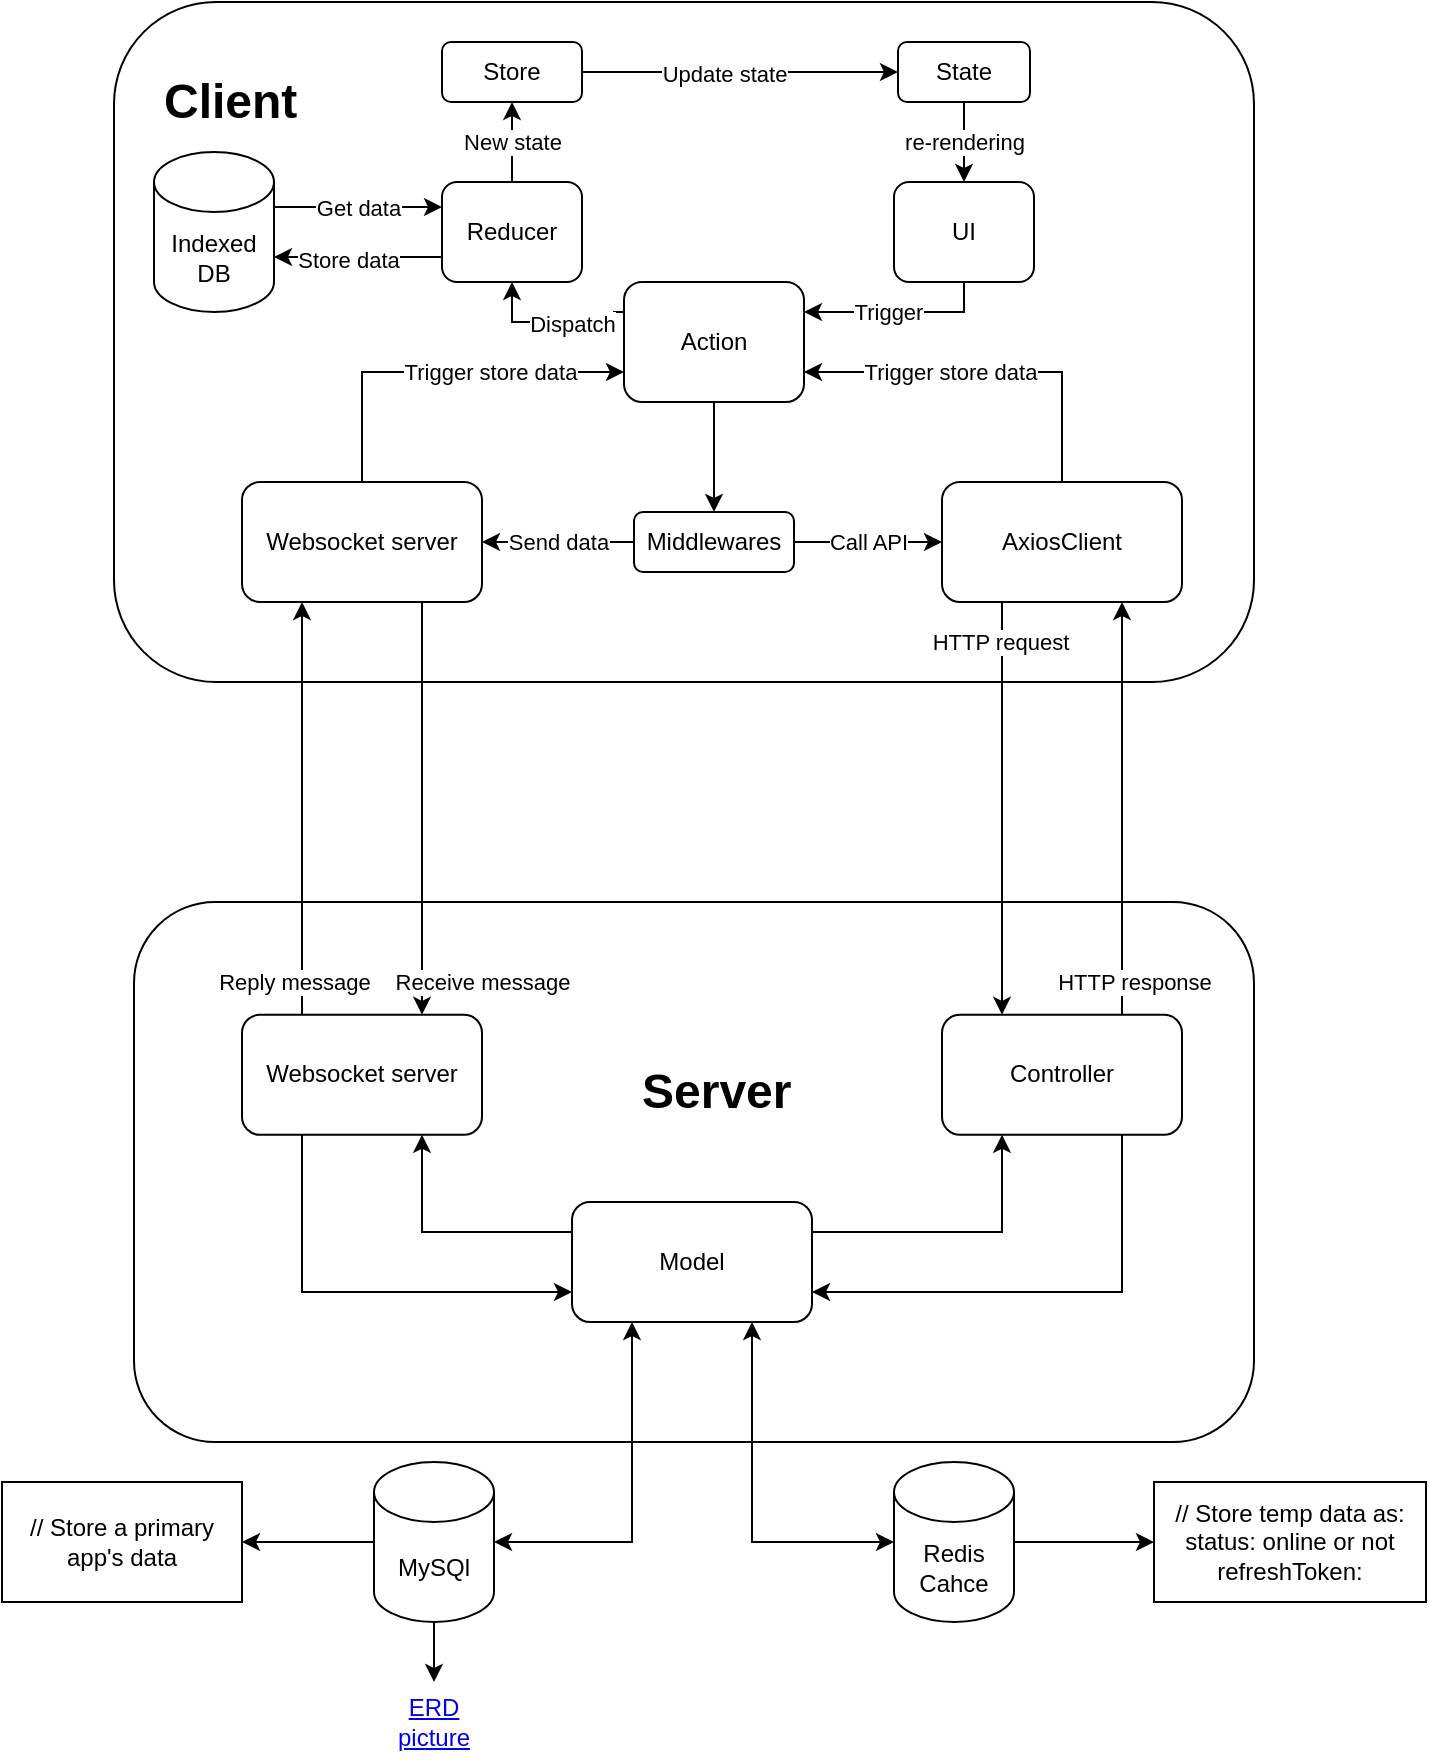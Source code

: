 <mxfile version="20.5.3" type="device"><diagram id="a7nS-2-eTZw8AXvaWi5-" name="Page-1"><mxGraphModel dx="1422" dy="786" grid="1" gridSize="10" guides="1" tooltips="1" connect="1" arrows="1" fold="1" page="1" pageScale="1" pageWidth="827" pageHeight="1169" math="0" shadow="0"><root><mxCell id="0"/><mxCell id="1" parent="0"/><mxCell id="SKkQ7MJS3iIB24NeySgK-60" value="" style="rounded=1;whiteSpace=wrap;html=1;fillColor=none;" vertex="1" parent="1"><mxGeometry x="110" y="60" width="570" height="340" as="geometry"/></mxCell><mxCell id="SKkQ7MJS3iIB24NeySgK-59" value="" style="rounded=1;whiteSpace=wrap;html=1;fillColor=none;" vertex="1" parent="1"><mxGeometry x="120" y="510" width="560" height="270" as="geometry"/></mxCell><mxCell id="jw04TF_Y39lqMl5QUkGy-3" value="MySQl" style="shape=cylinder3;whiteSpace=wrap;html=1;boundedLbl=1;backgroundOutline=1;size=15;" parent="1" vertex="1"><mxGeometry x="240" y="790" width="60" height="80" as="geometry"/></mxCell><mxCell id="jw04TF_Y39lqMl5QUkGy-4" value="Redis&lt;br&gt;Cahce" style="shape=cylinder3;whiteSpace=wrap;html=1;boundedLbl=1;backgroundOutline=1;size=15;" parent="1" vertex="1"><mxGeometry x="500" y="790" width="60" height="80" as="geometry"/></mxCell><mxCell id="jw04TF_Y39lqMl5QUkGy-9" value="// Store temp data as:&lt;br&gt;status: online or not&lt;br&gt;refreshToken:" style="rounded=0;whiteSpace=wrap;html=1;" parent="1" vertex="1"><mxGeometry x="630" y="800" width="136" height="60" as="geometry"/></mxCell><mxCell id="jw04TF_Y39lqMl5QUkGy-10" value="" style="endArrow=classic;html=1;rounded=0;entryX=0;entryY=0.5;entryDx=0;entryDy=0;exitX=1;exitY=0.5;exitDx=0;exitDy=0;exitPerimeter=0;" parent="1" source="jw04TF_Y39lqMl5QUkGy-4" target="jw04TF_Y39lqMl5QUkGy-9" edge="1"><mxGeometry width="50" height="50" relative="1" as="geometry"><mxPoint x="570" y="741.4" as="sourcePoint"/><mxPoint x="440" y="561.4" as="targetPoint"/></mxGeometry></mxCell><mxCell id="jw04TF_Y39lqMl5QUkGy-11" value="// Store a primary app's data" style="rounded=0;whiteSpace=wrap;html=1;" parent="1" vertex="1"><mxGeometry x="54" y="800" width="120" height="60" as="geometry"/></mxCell><mxCell id="jw04TF_Y39lqMl5QUkGy-12" value="" style="endArrow=classic;html=1;rounded=0;exitX=0;exitY=0.5;exitDx=0;exitDy=0;exitPerimeter=0;entryX=1;entryY=0.5;entryDx=0;entryDy=0;" parent="1" source="jw04TF_Y39lqMl5QUkGy-3" target="jw04TF_Y39lqMl5QUkGy-11" edge="1"><mxGeometry width="50" height="50" relative="1" as="geometry"><mxPoint x="390" y="611.4" as="sourcePoint"/><mxPoint x="440" y="561.4" as="targetPoint"/></mxGeometry></mxCell><mxCell id="jw04TF_Y39lqMl5QUkGy-14" value="" style="endArrow=classic;html=1;rounded=0;exitX=0.5;exitY=1;exitDx=0;exitDy=0;exitPerimeter=0;entryX=0.5;entryY=0;entryDx=0;entryDy=0;" parent="1" source="jw04TF_Y39lqMl5QUkGy-3" target="jw04TF_Y39lqMl5QUkGy-17" edge="1"><mxGeometry width="50" height="50" relative="1" as="geometry"><mxPoint x="390" y="811.4" as="sourcePoint"/><mxPoint x="320" y="841.4" as="targetPoint"/></mxGeometry></mxCell><UserObject label="ERD picture&lt;br&gt;" link="https://github.com/Caophuoclong/chatapp/blob/master/Screenshot from 2022-10-15 14-58-32.png" id="jw04TF_Y39lqMl5QUkGy-17"><mxCell style="text;html=1;strokeColor=none;fillColor=none;whiteSpace=wrap;align=center;verticalAlign=middle;fontColor=#0000EE;fontStyle=4;" parent="1" vertex="1"><mxGeometry x="240" y="900" width="60" height="40" as="geometry"/></mxCell></UserObject><mxCell id="jw04TF_Y39lqMl5QUkGy-20" value="&lt;h1&gt;Client&lt;/h1&gt;" style="text;html=1;strokeColor=none;fillColor=none;spacing=5;spacingTop=-20;whiteSpace=wrap;overflow=hidden;rounded=0;" parent="1" vertex="1"><mxGeometry x="130" y="90" width="86" height="40" as="geometry"/></mxCell><mxCell id="jw04TF_Y39lqMl5QUkGy-23" value="AxiosClient" style="rounded=1;whiteSpace=wrap;html=1;" parent="1" vertex="1"><mxGeometry x="524" y="300" width="120" height="60" as="geometry"/></mxCell><mxCell id="jw04TF_Y39lqMl5QUkGy-30" value="Websocket server" style="rounded=1;whiteSpace=wrap;html=1;" parent="1" vertex="1"><mxGeometry x="174" y="300" width="120" height="60" as="geometry"/></mxCell><mxCell id="jw04TF_Y39lqMl5QUkGy-57" value="&lt;h1&gt;Server&lt;/h1&gt;" style="text;html=1;strokeColor=none;fillColor=none;spacing=5;spacingTop=-20;whiteSpace=wrap;overflow=hidden;rounded=0;" parent="1" vertex="1"><mxGeometry x="369" y="585" width="90" height="30" as="geometry"/></mxCell><mxCell id="jw04TF_Y39lqMl5QUkGy-58" value="Websocket server" style="rounded=1;whiteSpace=wrap;html=1;" parent="1" vertex="1"><mxGeometry x="174" y="566.4" width="120" height="60" as="geometry"/></mxCell><mxCell id="jw04TF_Y39lqMl5QUkGy-59" value="Controller" style="rounded=1;whiteSpace=wrap;html=1;" parent="1" vertex="1"><mxGeometry x="524" y="566.4" width="120" height="60" as="geometry"/></mxCell><mxCell id="jw04TF_Y39lqMl5QUkGy-60" value="Model" style="rounded=1;whiteSpace=wrap;html=1;" parent="1" vertex="1"><mxGeometry x="339" y="660" width="120" height="60" as="geometry"/></mxCell><mxCell id="Tt6aLEz6tih0em6r3VOs-1" value="" style="endArrow=classic;html=1;rounded=0;exitX=0.75;exitY=1;exitDx=0;exitDy=0;entryX=0.75;entryY=0;entryDx=0;entryDy=0;" parent="1" source="jw04TF_Y39lqMl5QUkGy-30" target="jw04TF_Y39lqMl5QUkGy-58" edge="1"><mxGeometry width="50" height="50" relative="1" as="geometry"><mxPoint x="390" y="330" as="sourcePoint"/><mxPoint x="440" y="280" as="targetPoint"/><Array as="points"/></mxGeometry></mxCell><mxCell id="Tt6aLEz6tih0em6r3VOs-17" value="Receive message" style="edgeLabel;html=1;align=center;verticalAlign=middle;resizable=0;points=[];" parent="Tt6aLEz6tih0em6r3VOs-1" vertex="1" connectable="0"><mxGeometry x="0.134" y="-1" relative="1" as="geometry"><mxPoint x="31" y="73" as="offset"/></mxGeometry></mxCell><mxCell id="Tt6aLEz6tih0em6r3VOs-2" value="" style="endArrow=classic;html=1;rounded=0;exitX=0.25;exitY=0;exitDx=0;exitDy=0;entryX=0.25;entryY=1;entryDx=0;entryDy=0;" parent="1" source="jw04TF_Y39lqMl5QUkGy-58" target="jw04TF_Y39lqMl5QUkGy-30" edge="1"><mxGeometry width="50" height="50" relative="1" as="geometry"><mxPoint x="390" y="330" as="sourcePoint"/><mxPoint x="440" y="280" as="targetPoint"/></mxGeometry></mxCell><mxCell id="Tt6aLEz6tih0em6r3VOs-16" value="Reply message" style="edgeLabel;html=1;align=center;verticalAlign=middle;resizable=0;points=[];" parent="Tt6aLEz6tih0em6r3VOs-2" vertex="1" connectable="0"><mxGeometry x="0.118" relative="1" as="geometry"><mxPoint x="-4" y="99" as="offset"/></mxGeometry></mxCell><mxCell id="Tt6aLEz6tih0em6r3VOs-3" value="" style="endArrow=classic;html=1;rounded=0;entryX=0.25;entryY=0;entryDx=0;entryDy=0;exitX=0.25;exitY=1;exitDx=0;exitDy=0;" parent="1" source="jw04TF_Y39lqMl5QUkGy-23" target="jw04TF_Y39lqMl5QUkGy-59" edge="1"><mxGeometry width="50" height="50" relative="1" as="geometry"><mxPoint x="390" y="330" as="sourcePoint"/><mxPoint x="440" y="280" as="targetPoint"/></mxGeometry></mxCell><mxCell id="Tt6aLEz6tih0em6r3VOs-18" value="HTTP request" style="edgeLabel;html=1;align=center;verticalAlign=middle;resizable=0;points=[];" parent="Tt6aLEz6tih0em6r3VOs-3" vertex="1" connectable="0"><mxGeometry x="0.21" y="-1" relative="1" as="geometry"><mxPoint y="-105" as="offset"/></mxGeometry></mxCell><mxCell id="Tt6aLEz6tih0em6r3VOs-4" value="" style="endArrow=classic;html=1;rounded=0;exitX=0.75;exitY=0;exitDx=0;exitDy=0;entryX=0.75;entryY=1;entryDx=0;entryDy=0;" parent="1" source="jw04TF_Y39lqMl5QUkGy-59" target="jw04TF_Y39lqMl5QUkGy-23" edge="1"><mxGeometry width="50" height="50" relative="1" as="geometry"><mxPoint x="390" y="330" as="sourcePoint"/><mxPoint x="440" y="280" as="targetPoint"/></mxGeometry></mxCell><mxCell id="Tt6aLEz6tih0em6r3VOs-19" value="HTTP response" style="edgeLabel;html=1;align=center;verticalAlign=middle;resizable=0;points=[];" parent="Tt6aLEz6tih0em6r3VOs-4" vertex="1" connectable="0"><mxGeometry x="0.205" y="-1" relative="1" as="geometry"><mxPoint x="5" y="108" as="offset"/></mxGeometry></mxCell><mxCell id="Tt6aLEz6tih0em6r3VOs-5" value="" style="endArrow=classic;html=1;rounded=0;edgeStyle=orthogonalEdgeStyle;exitX=0.25;exitY=1;exitDx=0;exitDy=0;entryX=0;entryY=0.75;entryDx=0;entryDy=0;" parent="1" source="jw04TF_Y39lqMl5QUkGy-58" target="jw04TF_Y39lqMl5QUkGy-60" edge="1"><mxGeometry width="50" height="50" relative="1" as="geometry"><mxPoint x="390" y="630" as="sourcePoint"/><mxPoint x="440" y="580" as="targetPoint"/></mxGeometry></mxCell><mxCell id="Tt6aLEz6tih0em6r3VOs-6" value="" style="endArrow=classic;html=1;rounded=0;edgeStyle=orthogonalEdgeStyle;exitX=0;exitY=0.25;exitDx=0;exitDy=0;entryX=0.75;entryY=1;entryDx=0;entryDy=0;" parent="1" source="jw04TF_Y39lqMl5QUkGy-60" target="jw04TF_Y39lqMl5QUkGy-58" edge="1"><mxGeometry width="50" height="50" relative="1" as="geometry"><mxPoint x="390" y="630" as="sourcePoint"/><mxPoint x="440" y="580" as="targetPoint"/></mxGeometry></mxCell><mxCell id="Tt6aLEz6tih0em6r3VOs-7" value="" style="endArrow=classic;html=1;rounded=0;edgeStyle=orthogonalEdgeStyle;exitX=1;exitY=0.25;exitDx=0;exitDy=0;entryX=0.25;entryY=1;entryDx=0;entryDy=0;" parent="1" source="jw04TF_Y39lqMl5QUkGy-60" target="jw04TF_Y39lqMl5QUkGy-59" edge="1"><mxGeometry width="50" height="50" relative="1" as="geometry"><mxPoint x="390" y="630" as="sourcePoint"/><mxPoint x="440" y="580" as="targetPoint"/></mxGeometry></mxCell><mxCell id="Tt6aLEz6tih0em6r3VOs-8" value="" style="endArrow=classic;html=1;rounded=0;edgeStyle=orthogonalEdgeStyle;entryX=1;entryY=0.75;entryDx=0;entryDy=0;exitX=0.75;exitY=1;exitDx=0;exitDy=0;" parent="1" source="jw04TF_Y39lqMl5QUkGy-59" target="jw04TF_Y39lqMl5QUkGy-60" edge="1"><mxGeometry width="50" height="50" relative="1" as="geometry"><mxPoint x="390" y="630" as="sourcePoint"/><mxPoint x="440" y="580" as="targetPoint"/></mxGeometry></mxCell><mxCell id="Tt6aLEz6tih0em6r3VOs-14" value="" style="endArrow=classic;startArrow=classic;html=1;rounded=0;exitX=1;exitY=0.5;exitDx=0;exitDy=0;exitPerimeter=0;entryX=0.25;entryY=1;entryDx=0;entryDy=0;edgeStyle=orthogonalEdgeStyle;" parent="1" source="jw04TF_Y39lqMl5QUkGy-3" target="jw04TF_Y39lqMl5QUkGy-60" edge="1"><mxGeometry width="50" height="50" relative="1" as="geometry"><mxPoint x="390" y="790" as="sourcePoint"/><mxPoint x="440" y="740" as="targetPoint"/></mxGeometry></mxCell><mxCell id="Tt6aLEz6tih0em6r3VOs-15" value="" style="endArrow=classic;startArrow=classic;html=1;rounded=0;entryX=0;entryY=0.5;entryDx=0;entryDy=0;entryPerimeter=0;exitX=0.75;exitY=1;exitDx=0;exitDy=0;edgeStyle=orthogonalEdgeStyle;" parent="1" source="jw04TF_Y39lqMl5QUkGy-60" target="jw04TF_Y39lqMl5QUkGy-4" edge="1"><mxGeometry width="50" height="50" relative="1" as="geometry"><mxPoint x="390" y="790" as="sourcePoint"/><mxPoint x="440" y="740" as="targetPoint"/></mxGeometry></mxCell><mxCell id="Tt6aLEz6tih0em6r3VOs-24" value="Store" style="rounded=1;whiteSpace=wrap;html=1;" parent="1" vertex="1"><mxGeometry x="274" y="80" width="70" height="30" as="geometry"/></mxCell><mxCell id="Tt6aLEz6tih0em6r3VOs-26" value="Reducer" style="rounded=1;whiteSpace=wrap;html=1;" parent="1" vertex="1"><mxGeometry x="274" y="150" width="70" height="50" as="geometry"/></mxCell><mxCell id="Tt6aLEz6tih0em6r3VOs-27" value="Action" style="rounded=1;whiteSpace=wrap;html=1;" parent="1" vertex="1"><mxGeometry x="365" y="200" width="90" height="60" as="geometry"/></mxCell><mxCell id="Tt6aLEz6tih0em6r3VOs-28" value="UI" style="rounded=1;whiteSpace=wrap;html=1;" parent="1" vertex="1"><mxGeometry x="500" y="150" width="70" height="50" as="geometry"/></mxCell><mxCell id="Tt6aLEz6tih0em6r3VOs-30" value="State" style="rounded=1;whiteSpace=wrap;html=1;" parent="1" vertex="1"><mxGeometry x="502" y="80" width="66" height="30" as="geometry"/></mxCell><mxCell id="SKkQ7MJS3iIB24NeySgK-14" style="edgeStyle=orthogonalEdgeStyle;rounded=0;orthogonalLoop=1;jettySize=auto;html=1;exitX=0.5;exitY=1;exitDx=0;exitDy=0;" edge="1" parent="1" source="Tt6aLEz6tih0em6r3VOs-27" target="Tt6aLEz6tih0em6r3VOs-27"><mxGeometry relative="1" as="geometry"/></mxCell><mxCell id="SKkQ7MJS3iIB24NeySgK-15" style="edgeStyle=orthogonalEdgeStyle;rounded=0;orthogonalLoop=1;jettySize=auto;html=1;exitX=0.5;exitY=1;exitDx=0;exitDy=0;" edge="1" parent="1" source="Tt6aLEz6tih0em6r3VOs-26" target="Tt6aLEz6tih0em6r3VOs-26"><mxGeometry relative="1" as="geometry"/></mxCell><mxCell id="SKkQ7MJS3iIB24NeySgK-16" value="" style="endArrow=classic;html=1;rounded=0;entryX=0;entryY=0.75;entryDx=0;entryDy=0;exitX=0.5;exitY=0;exitDx=0;exitDy=0;edgeStyle=orthogonalEdgeStyle;" edge="1" parent="1" source="jw04TF_Y39lqMl5QUkGy-30" target="Tt6aLEz6tih0em6r3VOs-27"><mxGeometry width="50" height="50" relative="1" as="geometry"><mxPoint x="240" y="430" as="sourcePoint"/><mxPoint x="290" y="380" as="targetPoint"/></mxGeometry></mxCell><mxCell id="SKkQ7MJS3iIB24NeySgK-17" value="Trigger store data" style="edgeLabel;html=1;align=center;verticalAlign=middle;resizable=0;points=[];" vertex="1" connectable="0" parent="SKkQ7MJS3iIB24NeySgK-16"><mxGeometry x="0.166" relative="1" as="geometry"><mxPoint x="10" as="offset"/></mxGeometry></mxCell><mxCell id="SKkQ7MJS3iIB24NeySgK-18" value="" style="endArrow=classic;html=1;rounded=0;entryX=1;entryY=0.75;entryDx=0;entryDy=0;exitX=0.5;exitY=0;exitDx=0;exitDy=0;edgeStyle=orthogonalEdgeStyle;" edge="1" parent="1" source="jw04TF_Y39lqMl5QUkGy-23" target="Tt6aLEz6tih0em6r3VOs-27"><mxGeometry width="50" height="50" relative="1" as="geometry"><mxPoint x="240" y="430" as="sourcePoint"/><mxPoint x="290" y="380" as="targetPoint"/></mxGeometry></mxCell><mxCell id="SKkQ7MJS3iIB24NeySgK-19" value="Trigger store data" style="edgeLabel;html=1;align=center;verticalAlign=middle;resizable=0;points=[];" vertex="1" connectable="0" parent="SKkQ7MJS3iIB24NeySgK-18"><mxGeometry x="0.233" y="4" relative="1" as="geometry"><mxPoint x="2" y="-4" as="offset"/></mxGeometry></mxCell><mxCell id="SKkQ7MJS3iIB24NeySgK-21" value="" style="endArrow=classic;html=1;rounded=0;exitX=1;exitY=0.5;exitDx=0;exitDy=0;entryX=0;entryY=0.5;entryDx=0;entryDy=0;" edge="1" parent="1" source="Tt6aLEz6tih0em6r3VOs-24" target="Tt6aLEz6tih0em6r3VOs-30"><mxGeometry width="50" height="50" relative="1" as="geometry"><mxPoint x="490" y="220" as="sourcePoint"/><mxPoint x="540" y="170" as="targetPoint"/></mxGeometry></mxCell><mxCell id="SKkQ7MJS3iIB24NeySgK-22" value="Update state" style="edgeLabel;html=1;align=center;verticalAlign=middle;resizable=0;points=[];" vertex="1" connectable="0" parent="SKkQ7MJS3iIB24NeySgK-21"><mxGeometry x="-0.109" y="-1" relative="1" as="geometry"><mxPoint as="offset"/></mxGeometry></mxCell><mxCell id="SKkQ7MJS3iIB24NeySgK-23" value="re-rendering" style="endArrow=classic;html=1;rounded=0;entryX=0.5;entryY=0;entryDx=0;entryDy=0;exitX=0.5;exitY=1;exitDx=0;exitDy=0;" edge="1" parent="1" source="Tt6aLEz6tih0em6r3VOs-30" target="Tt6aLEz6tih0em6r3VOs-28"><mxGeometry width="50" height="50" relative="1" as="geometry"><mxPoint x="490" y="220" as="sourcePoint"/><mxPoint x="540" y="170" as="targetPoint"/></mxGeometry></mxCell><mxCell id="SKkQ7MJS3iIB24NeySgK-24" value="" style="endArrow=classic;html=1;rounded=0;exitX=0;exitY=0.25;exitDx=0;exitDy=0;entryX=0.5;entryY=1;entryDx=0;entryDy=0;edgeStyle=orthogonalEdgeStyle;" edge="1" parent="1" source="Tt6aLEz6tih0em6r3VOs-27" target="Tt6aLEz6tih0em6r3VOs-26"><mxGeometry width="50" height="50" relative="1" as="geometry"><mxPoint x="490" y="170" as="sourcePoint"/><mxPoint x="540" y="120" as="targetPoint"/><Array as="points"><mxPoint x="360" y="220"/><mxPoint x="309" y="220"/></Array></mxGeometry></mxCell><mxCell id="SKkQ7MJS3iIB24NeySgK-27" value="Dispatch" style="edgeLabel;html=1;align=center;verticalAlign=middle;resizable=0;points=[];" vertex="1" connectable="0" parent="SKkQ7MJS3iIB24NeySgK-24"><mxGeometry x="-0.219" y="1" relative="1" as="geometry"><mxPoint as="offset"/></mxGeometry></mxCell><mxCell id="SKkQ7MJS3iIB24NeySgK-25" value="" style="endArrow=classic;html=1;rounded=0;exitX=0.5;exitY=1;exitDx=0;exitDy=0;entryX=1;entryY=0.25;entryDx=0;entryDy=0;edgeStyle=orthogonalEdgeStyle;" edge="1" parent="1" source="Tt6aLEz6tih0em6r3VOs-28" target="Tt6aLEz6tih0em6r3VOs-27"><mxGeometry width="50" height="50" relative="1" as="geometry"><mxPoint x="490" y="170" as="sourcePoint"/><mxPoint x="540" y="120" as="targetPoint"/></mxGeometry></mxCell><mxCell id="SKkQ7MJS3iIB24NeySgK-26" value="Trigger" style="edgeLabel;html=1;align=center;verticalAlign=middle;resizable=0;points=[];" vertex="1" connectable="0" parent="SKkQ7MJS3iIB24NeySgK-25"><mxGeometry x="0.065" relative="1" as="geometry"><mxPoint x="-3" as="offset"/></mxGeometry></mxCell><mxCell id="SKkQ7MJS3iIB24NeySgK-28" value="New state" style="endArrow=classic;html=1;rounded=0;exitX=0.5;exitY=0;exitDx=0;exitDy=0;entryX=0.5;entryY=1;entryDx=0;entryDy=0;" edge="1" parent="1" source="Tt6aLEz6tih0em6r3VOs-26" target="Tt6aLEz6tih0em6r3VOs-24"><mxGeometry width="50" height="50" relative="1" as="geometry"><mxPoint x="490" y="170" as="sourcePoint"/><mxPoint x="540" y="120" as="targetPoint"/></mxGeometry></mxCell><mxCell id="SKkQ7MJS3iIB24NeySgK-29" value="Indexed DB" style="shape=cylinder3;whiteSpace=wrap;html=1;boundedLbl=1;backgroundOutline=1;size=15;" vertex="1" parent="1"><mxGeometry x="130" y="135" width="60" height="80" as="geometry"/></mxCell><mxCell id="SKkQ7MJS3iIB24NeySgK-32" value="Get data" style="endArrow=classic;html=1;rounded=0;exitX=1;exitY=0;exitDx=0;exitDy=27.5;exitPerimeter=0;entryX=0;entryY=0.25;entryDx=0;entryDy=0;" edge="1" parent="1" source="SKkQ7MJS3iIB24NeySgK-29" target="Tt6aLEz6tih0em6r3VOs-26"><mxGeometry width="50" height="50" relative="1" as="geometry"><mxPoint x="460" y="350" as="sourcePoint"/><mxPoint x="510" y="300" as="targetPoint"/></mxGeometry></mxCell><mxCell id="SKkQ7MJS3iIB24NeySgK-33" value="" style="endArrow=classic;html=1;rounded=0;entryX=1;entryY=0;entryDx=0;entryDy=52.5;entryPerimeter=0;exitX=0;exitY=0.75;exitDx=0;exitDy=0;" edge="1" parent="1" source="Tt6aLEz6tih0em6r3VOs-26" target="SKkQ7MJS3iIB24NeySgK-29"><mxGeometry width="50" height="50" relative="1" as="geometry"><mxPoint x="460" y="350" as="sourcePoint"/><mxPoint x="510" y="300" as="targetPoint"/></mxGeometry></mxCell><mxCell id="SKkQ7MJS3iIB24NeySgK-34" value="Store data" style="edgeLabel;html=1;align=center;verticalAlign=middle;resizable=0;points=[];" vertex="1" connectable="0" parent="SKkQ7MJS3iIB24NeySgK-33"><mxGeometry x="0.257" y="1" relative="1" as="geometry"><mxPoint x="6" as="offset"/></mxGeometry></mxCell><mxCell id="SKkQ7MJS3iIB24NeySgK-55" value="Middlewares" style="rounded=1;whiteSpace=wrap;html=1;" vertex="1" parent="1"><mxGeometry x="370" y="315" width="80" height="30" as="geometry"/></mxCell><mxCell id="SKkQ7MJS3iIB24NeySgK-56" value="Call API" style="endArrow=classic;html=1;rounded=0;entryX=0;entryY=0.5;entryDx=0;entryDy=0;exitX=1;exitY=0.5;exitDx=0;exitDy=0;" edge="1" parent="1" source="SKkQ7MJS3iIB24NeySgK-55" target="jw04TF_Y39lqMl5QUkGy-23"><mxGeometry width="50" height="50" relative="1" as="geometry"><mxPoint x="460" y="340" as="sourcePoint"/><mxPoint x="510" y="290" as="targetPoint"/></mxGeometry></mxCell><mxCell id="SKkQ7MJS3iIB24NeySgK-57" value="" style="endArrow=classic;html=1;rounded=0;entryX=0.5;entryY=0;entryDx=0;entryDy=0;exitX=0.5;exitY=1;exitDx=0;exitDy=0;" edge="1" parent="1" source="Tt6aLEz6tih0em6r3VOs-27" target="SKkQ7MJS3iIB24NeySgK-55"><mxGeometry width="50" height="50" relative="1" as="geometry"><mxPoint x="460" y="340" as="sourcePoint"/><mxPoint x="510" y="290" as="targetPoint"/></mxGeometry></mxCell><mxCell id="SKkQ7MJS3iIB24NeySgK-58" value="Send data" style="endArrow=classic;html=1;rounded=0;entryX=1;entryY=0.5;entryDx=0;entryDy=0;exitX=0;exitY=0.5;exitDx=0;exitDy=0;" edge="1" parent="1" source="SKkQ7MJS3iIB24NeySgK-55" target="jw04TF_Y39lqMl5QUkGy-30"><mxGeometry width="50" height="50" relative="1" as="geometry"><mxPoint x="460" y="340" as="sourcePoint"/><mxPoint x="510" y="290" as="targetPoint"/></mxGeometry></mxCell></root></mxGraphModel></diagram></mxfile>